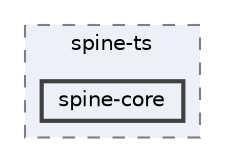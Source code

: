 digraph "external/spine-runtimes/spine-ts/spine-core"
{
 // LATEX_PDF_SIZE
  bgcolor="transparent";
  edge [fontname=Helvetica,fontsize=10,labelfontname=Helvetica,labelfontsize=10];
  node [fontname=Helvetica,fontsize=10,shape=box,height=0.2,width=0.4];
  compound=true
  subgraph clusterdir_586eaa98590d588499ef1023ec18a39f {
    graph [ bgcolor="#edf0f7", pencolor="grey50", label="spine-ts", fontname=Helvetica,fontsize=10 style="filled,dashed", URL="dir_586eaa98590d588499ef1023ec18a39f.html",tooltip=""]
  dir_def2f317cd85e6044221df154a6a94e6 [label="spine-core", fillcolor="#edf0f7", color="grey25", style="filled,bold", URL="dir_def2f317cd85e6044221df154a6a94e6.html",tooltip=""];
  }
}
